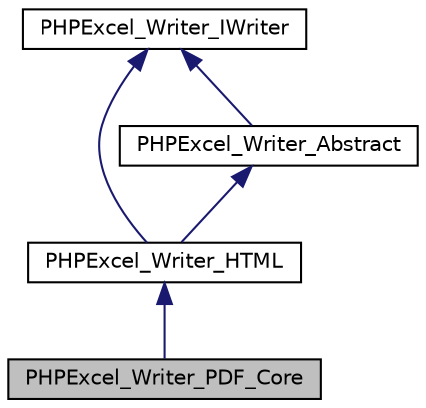 digraph "PHPExcel_Writer_PDF_Core"
{
  edge [fontname="Helvetica",fontsize="10",labelfontname="Helvetica",labelfontsize="10"];
  node [fontname="Helvetica",fontsize="10",shape=record];
  Node7 [label="PHPExcel_Writer_PDF_Core",height=0.2,width=0.4,color="black", fillcolor="grey75", style="filled", fontcolor="black"];
  Node8 -> Node7 [dir="back",color="midnightblue",fontsize="10",style="solid",fontname="Helvetica"];
  Node8 [label="PHPExcel_Writer_HTML",height=0.2,width=0.4,color="black", fillcolor="white", style="filled",URL="$class_p_h_p_excel___writer___h_t_m_l.html"];
  Node9 -> Node8 [dir="back",color="midnightblue",fontsize="10",style="solid",fontname="Helvetica"];
  Node9 [label="PHPExcel_Writer_Abstract",height=0.2,width=0.4,color="black", fillcolor="white", style="filled",URL="$class_p_h_p_excel___writer___abstract.html"];
  Node10 -> Node9 [dir="back",color="midnightblue",fontsize="10",style="solid",fontname="Helvetica"];
  Node10 [label="PHPExcel_Writer_IWriter",height=0.2,width=0.4,color="black", fillcolor="white", style="filled",URL="$interface_p_h_p_excel___writer___i_writer.html"];
  Node10 -> Node8 [dir="back",color="midnightblue",fontsize="10",style="solid",fontname="Helvetica"];
}
